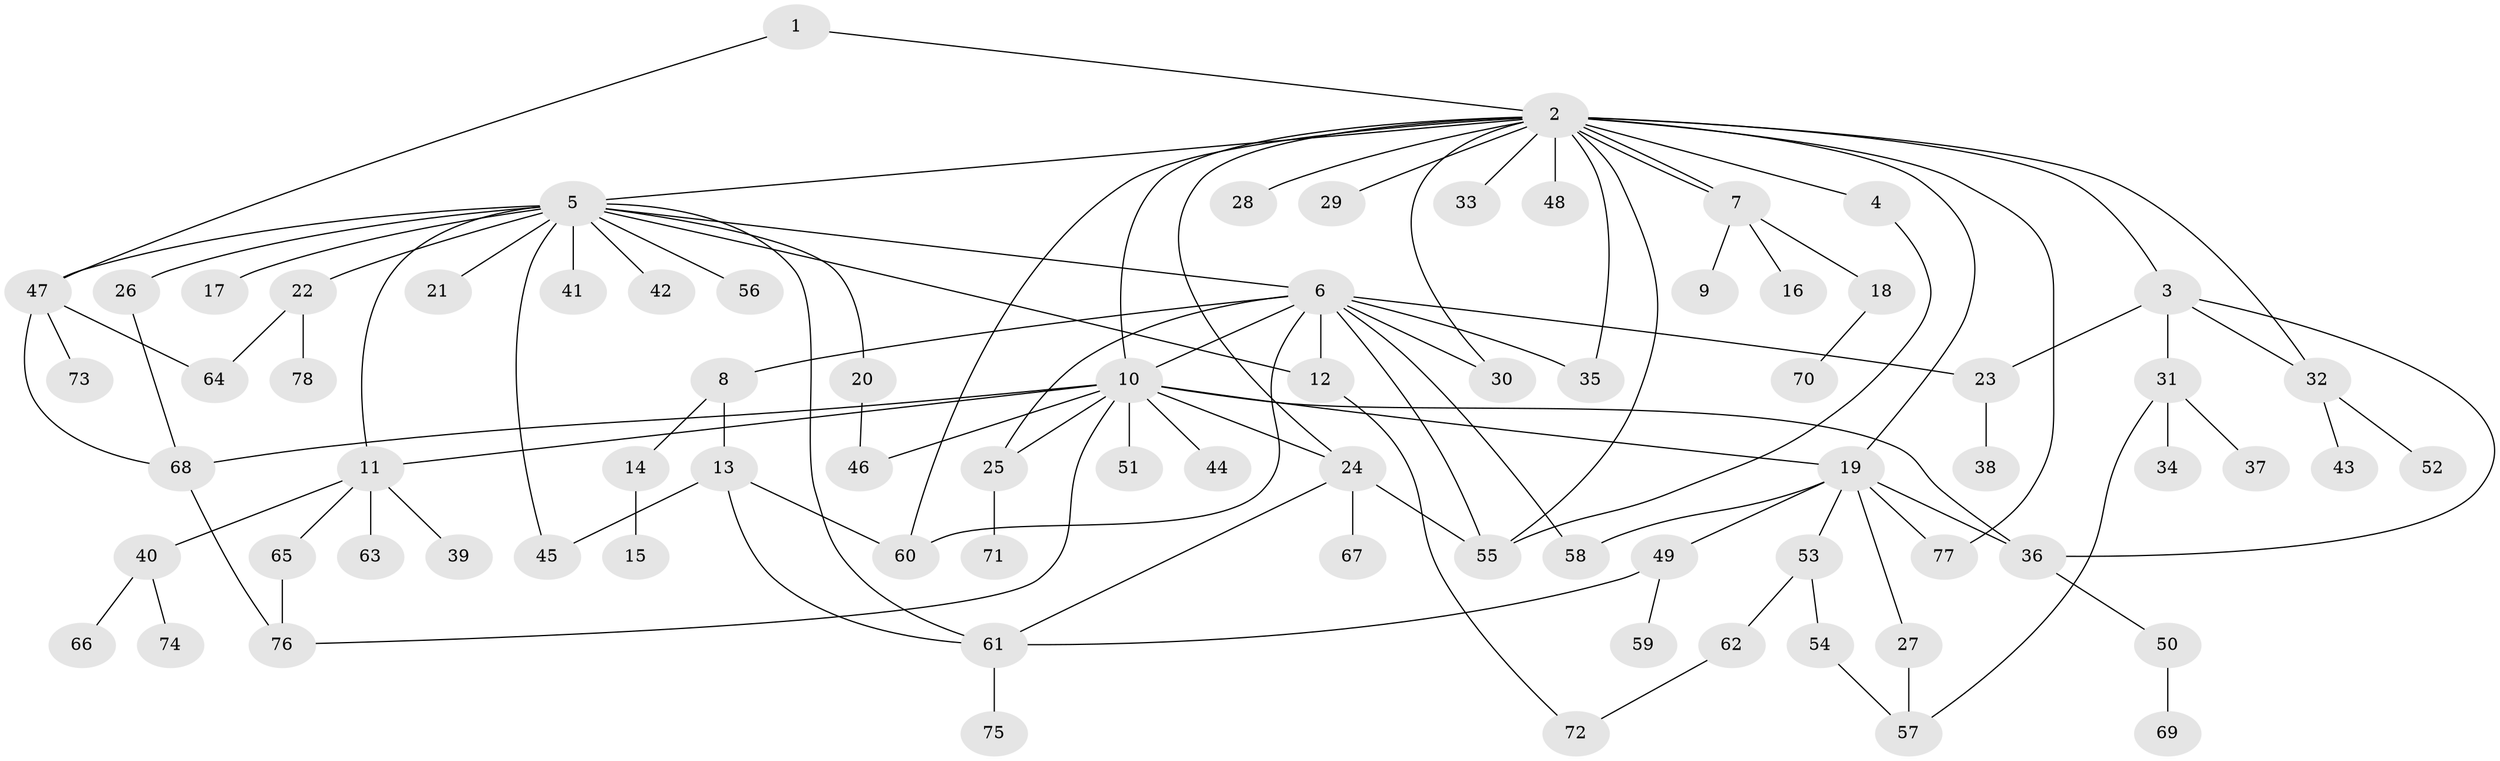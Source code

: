 // Generated by graph-tools (version 1.1) at 2025/46/03/09/25 04:46:55]
// undirected, 78 vertices, 111 edges
graph export_dot {
graph [start="1"]
  node [color=gray90,style=filled];
  1;
  2;
  3;
  4;
  5;
  6;
  7;
  8;
  9;
  10;
  11;
  12;
  13;
  14;
  15;
  16;
  17;
  18;
  19;
  20;
  21;
  22;
  23;
  24;
  25;
  26;
  27;
  28;
  29;
  30;
  31;
  32;
  33;
  34;
  35;
  36;
  37;
  38;
  39;
  40;
  41;
  42;
  43;
  44;
  45;
  46;
  47;
  48;
  49;
  50;
  51;
  52;
  53;
  54;
  55;
  56;
  57;
  58;
  59;
  60;
  61;
  62;
  63;
  64;
  65;
  66;
  67;
  68;
  69;
  70;
  71;
  72;
  73;
  74;
  75;
  76;
  77;
  78;
  1 -- 2;
  1 -- 47;
  2 -- 3;
  2 -- 4;
  2 -- 5;
  2 -- 7;
  2 -- 7;
  2 -- 10;
  2 -- 19;
  2 -- 24;
  2 -- 28;
  2 -- 29;
  2 -- 30;
  2 -- 32;
  2 -- 33;
  2 -- 35;
  2 -- 48;
  2 -- 55;
  2 -- 60;
  2 -- 77;
  3 -- 23;
  3 -- 31;
  3 -- 32;
  3 -- 36;
  4 -- 55;
  5 -- 6;
  5 -- 11;
  5 -- 12;
  5 -- 17;
  5 -- 20;
  5 -- 21;
  5 -- 22;
  5 -- 26;
  5 -- 41;
  5 -- 42;
  5 -- 45;
  5 -- 47;
  5 -- 56;
  5 -- 61;
  6 -- 8;
  6 -- 10;
  6 -- 12;
  6 -- 23;
  6 -- 25;
  6 -- 30;
  6 -- 35;
  6 -- 55;
  6 -- 58;
  6 -- 60;
  7 -- 9;
  7 -- 16;
  7 -- 18;
  8 -- 13;
  8 -- 14;
  10 -- 11;
  10 -- 19;
  10 -- 24;
  10 -- 25;
  10 -- 36;
  10 -- 44;
  10 -- 46;
  10 -- 51;
  10 -- 68;
  10 -- 76;
  11 -- 39;
  11 -- 40;
  11 -- 63;
  11 -- 65;
  12 -- 72;
  13 -- 45;
  13 -- 60;
  13 -- 61;
  14 -- 15;
  18 -- 70;
  19 -- 27;
  19 -- 36;
  19 -- 49;
  19 -- 53;
  19 -- 58;
  19 -- 77;
  20 -- 46;
  22 -- 64;
  22 -- 78;
  23 -- 38;
  24 -- 55;
  24 -- 61;
  24 -- 67;
  25 -- 71;
  26 -- 68;
  27 -- 57;
  31 -- 34;
  31 -- 37;
  31 -- 57;
  32 -- 43;
  32 -- 52;
  36 -- 50;
  40 -- 66;
  40 -- 74;
  47 -- 64;
  47 -- 68;
  47 -- 73;
  49 -- 59;
  49 -- 61;
  50 -- 69;
  53 -- 54;
  53 -- 62;
  54 -- 57;
  61 -- 75;
  62 -- 72;
  65 -- 76;
  68 -- 76;
}
